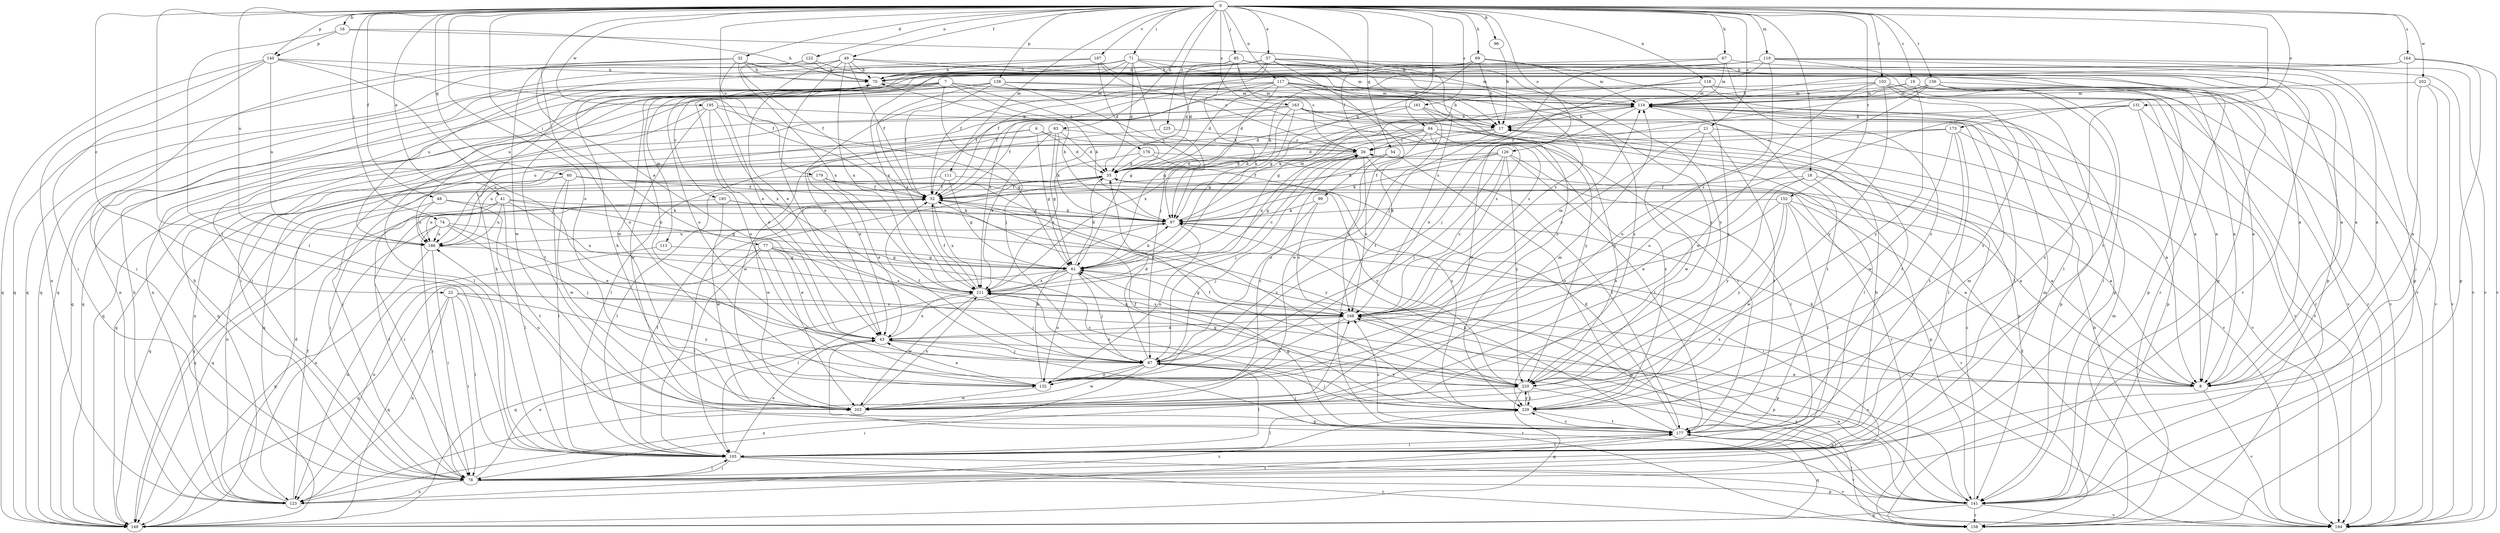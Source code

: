 strict digraph  {
0;
6;
7;
8;
16;
17;
18;
19;
21;
22;
26;
32;
35;
37;
41;
43;
48;
49;
52;
54;
60;
61;
63;
64;
67;
69;
70;
71;
74;
77;
78;
85;
87;
96;
97;
99;
103;
105;
110;
111;
113;
114;
117;
118;
122;
123;
126;
131;
132;
138;
140;
141;
149;
152;
156;
158;
161;
163;
164;
168;
173;
176;
177;
179;
186;
187;
193;
194;
195;
202;
203;
211;
220;
225;
229;
0 -> 16  [label=b];
0 -> 18  [label=c];
0 -> 19  [label=c];
0 -> 21  [label=c];
0 -> 22  [label=c];
0 -> 32  [label=d];
0 -> 37  [label=e];
0 -> 41  [label=e];
0 -> 43  [label=e];
0 -> 48  [label=f];
0 -> 49  [label=f];
0 -> 54  [label=g];
0 -> 60  [label=g];
0 -> 63  [label=h];
0 -> 64  [label=h];
0 -> 67  [label=h];
0 -> 69  [label=h];
0 -> 71  [label=i];
0 -> 74  [label=i];
0 -> 77  [label=i];
0 -> 85  [label=j];
0 -> 96  [label=k];
0 -> 99  [label=l];
0 -> 103  [label=l];
0 -> 105  [label=l];
0 -> 110  [label=m];
0 -> 111  [label=m];
0 -> 117  [label=n];
0 -> 118  [label=n];
0 -> 122  [label=n];
0 -> 126  [label=o];
0 -> 131  [label=o];
0 -> 132  [label=o];
0 -> 138  [label=p];
0 -> 140  [label=p];
0 -> 152  [label=r];
0 -> 156  [label=r];
0 -> 161  [label=s];
0 -> 163  [label=s];
0 -> 164  [label=s];
0 -> 173  [label=t];
0 -> 179  [label=u];
0 -> 186  [label=u];
0 -> 187  [label=v];
0 -> 195  [label=w];
0 -> 202  [label=w];
0 -> 225  [label=z];
6 -> 26  [label=c];
6 -> 35  [label=d];
6 -> 61  [label=g];
6 -> 149  [label=q];
6 -> 203  [label=w];
7 -> 78  [label=i];
7 -> 87  [label=j];
7 -> 97  [label=k];
7 -> 113  [label=m];
7 -> 114  [label=m];
7 -> 149  [label=q];
7 -> 168  [label=s];
7 -> 176  [label=t];
7 -> 177  [label=t];
7 -> 193  [label=v];
8 -> 97  [label=k];
8 -> 194  [label=v];
8 -> 211  [label=x];
16 -> 70  [label=h];
16 -> 105  [label=l];
16 -> 140  [label=p];
16 -> 168  [label=s];
17 -> 26  [label=c];
17 -> 35  [label=d];
17 -> 97  [label=k];
17 -> 141  [label=p];
18 -> 8  [label=a];
18 -> 52  [label=f];
18 -> 132  [label=o];
18 -> 141  [label=p];
18 -> 220  [label=y];
19 -> 8  [label=a];
19 -> 52  [label=f];
19 -> 114  [label=m];
19 -> 141  [label=p];
19 -> 220  [label=y];
21 -> 8  [label=a];
21 -> 26  [label=c];
21 -> 168  [label=s];
21 -> 177  [label=t];
21 -> 203  [label=w];
22 -> 78  [label=i];
22 -> 105  [label=l];
22 -> 123  [label=n];
22 -> 141  [label=p];
22 -> 149  [label=q];
22 -> 168  [label=s];
22 -> 220  [label=y];
26 -> 35  [label=d];
26 -> 52  [label=f];
26 -> 61  [label=g];
26 -> 87  [label=j];
26 -> 168  [label=s];
26 -> 177  [label=t];
32 -> 17  [label=b];
32 -> 43  [label=e];
32 -> 70  [label=h];
32 -> 78  [label=i];
32 -> 203  [label=w];
32 -> 211  [label=x];
32 -> 229  [label=z];
35 -> 52  [label=f];
35 -> 105  [label=l];
35 -> 203  [label=w];
37 -> 35  [label=d];
37 -> 70  [label=h];
37 -> 149  [label=q];
37 -> 158  [label=r];
37 -> 168  [label=s];
37 -> 177  [label=t];
37 -> 186  [label=u];
37 -> 211  [label=x];
37 -> 220  [label=y];
37 -> 229  [label=z];
41 -> 61  [label=g];
41 -> 78  [label=i];
41 -> 97  [label=k];
41 -> 105  [label=l];
41 -> 149  [label=q];
41 -> 186  [label=u];
41 -> 211  [label=x];
43 -> 87  [label=j];
43 -> 141  [label=p];
43 -> 158  [label=r];
43 -> 211  [label=x];
48 -> 97  [label=k];
48 -> 149  [label=q];
48 -> 177  [label=t];
48 -> 186  [label=u];
49 -> 8  [label=a];
49 -> 43  [label=e];
49 -> 52  [label=f];
49 -> 70  [label=h];
49 -> 87  [label=j];
49 -> 132  [label=o];
49 -> 149  [label=q];
49 -> 194  [label=v];
49 -> 211  [label=x];
52 -> 97  [label=k];
52 -> 105  [label=l];
52 -> 168  [label=s];
52 -> 211  [label=x];
54 -> 35  [label=d];
54 -> 168  [label=s];
54 -> 186  [label=u];
54 -> 229  [label=z];
60 -> 8  [label=a];
60 -> 52  [label=f];
60 -> 78  [label=i];
60 -> 105  [label=l];
60 -> 123  [label=n];
60 -> 203  [label=w];
60 -> 229  [label=z];
61 -> 35  [label=d];
61 -> 87  [label=j];
61 -> 97  [label=k];
61 -> 105  [label=l];
61 -> 132  [label=o];
61 -> 149  [label=q];
61 -> 211  [label=x];
63 -> 26  [label=c];
63 -> 35  [label=d];
63 -> 61  [label=g];
63 -> 78  [label=i];
63 -> 97  [label=k];
63 -> 105  [label=l];
63 -> 211  [label=x];
64 -> 26  [label=c];
64 -> 105  [label=l];
64 -> 123  [label=n];
64 -> 132  [label=o];
64 -> 149  [label=q];
64 -> 177  [label=t];
64 -> 194  [label=v];
64 -> 211  [label=x];
64 -> 229  [label=z];
67 -> 70  [label=h];
67 -> 87  [label=j];
67 -> 114  [label=m];
67 -> 194  [label=v];
67 -> 229  [label=z];
69 -> 17  [label=b];
69 -> 61  [label=g];
69 -> 70  [label=h];
69 -> 114  [label=m];
69 -> 132  [label=o];
69 -> 229  [label=z];
70 -> 114  [label=m];
70 -> 123  [label=n];
71 -> 8  [label=a];
71 -> 35  [label=d];
71 -> 52  [label=f];
71 -> 70  [label=h];
71 -> 87  [label=j];
71 -> 114  [label=m];
71 -> 132  [label=o];
71 -> 158  [label=r];
71 -> 186  [label=u];
71 -> 203  [label=w];
74 -> 43  [label=e];
74 -> 78  [label=i];
74 -> 87  [label=j];
74 -> 123  [label=n];
74 -> 186  [label=u];
74 -> 194  [label=v];
77 -> 43  [label=e];
77 -> 61  [label=g];
77 -> 105  [label=l];
77 -> 123  [label=n];
77 -> 168  [label=s];
77 -> 203  [label=w];
77 -> 229  [label=z];
78 -> 43  [label=e];
78 -> 52  [label=f];
78 -> 61  [label=g];
78 -> 70  [label=h];
78 -> 105  [label=l];
78 -> 114  [label=m];
78 -> 123  [label=n];
78 -> 141  [label=p];
85 -> 8  [label=a];
85 -> 26  [label=c];
85 -> 35  [label=d];
85 -> 70  [label=h];
85 -> 97  [label=k];
85 -> 141  [label=p];
85 -> 220  [label=y];
87 -> 8  [label=a];
87 -> 35  [label=d];
87 -> 52  [label=f];
87 -> 105  [label=l];
87 -> 123  [label=n];
87 -> 132  [label=o];
87 -> 203  [label=w];
87 -> 220  [label=y];
96 -> 17  [label=b];
97 -> 70  [label=h];
97 -> 78  [label=i];
97 -> 114  [label=m];
97 -> 132  [label=o];
97 -> 186  [label=u];
99 -> 87  [label=j];
99 -> 97  [label=k];
99 -> 168  [label=s];
103 -> 114  [label=m];
103 -> 123  [label=n];
103 -> 141  [label=p];
103 -> 158  [label=r];
103 -> 203  [label=w];
103 -> 220  [label=y];
103 -> 229  [label=z];
105 -> 17  [label=b];
105 -> 43  [label=e];
105 -> 52  [label=f];
105 -> 70  [label=h];
105 -> 78  [label=i];
105 -> 114  [label=m];
105 -> 158  [label=r];
105 -> 177  [label=t];
105 -> 194  [label=v];
110 -> 8  [label=a];
110 -> 52  [label=f];
110 -> 70  [label=h];
110 -> 97  [label=k];
110 -> 132  [label=o];
110 -> 141  [label=p];
110 -> 168  [label=s];
110 -> 177  [label=t];
110 -> 194  [label=v];
111 -> 8  [label=a];
111 -> 52  [label=f];
111 -> 61  [label=g];
111 -> 149  [label=q];
113 -> 61  [label=g];
113 -> 123  [label=n];
114 -> 17  [label=b];
114 -> 97  [label=k];
114 -> 105  [label=l];
114 -> 141  [label=p];
114 -> 177  [label=t];
114 -> 203  [label=w];
114 -> 211  [label=x];
117 -> 8  [label=a];
117 -> 17  [label=b];
117 -> 35  [label=d];
117 -> 52  [label=f];
117 -> 61  [label=g];
117 -> 114  [label=m];
117 -> 132  [label=o];
117 -> 168  [label=s];
117 -> 194  [label=v];
117 -> 211  [label=x];
118 -> 43  [label=e];
118 -> 61  [label=g];
118 -> 105  [label=l];
118 -> 114  [label=m];
118 -> 194  [label=v];
122 -> 52  [label=f];
122 -> 70  [label=h];
122 -> 141  [label=p];
122 -> 149  [label=q];
123 -> 35  [label=d];
123 -> 52  [label=f];
123 -> 70  [label=h];
123 -> 168  [label=s];
123 -> 177  [label=t];
123 -> 229  [label=z];
126 -> 35  [label=d];
126 -> 52  [label=f];
126 -> 87  [label=j];
126 -> 97  [label=k];
126 -> 105  [label=l];
126 -> 168  [label=s];
126 -> 177  [label=t];
126 -> 220  [label=y];
131 -> 17  [label=b];
131 -> 132  [label=o];
131 -> 141  [label=p];
131 -> 194  [label=v];
131 -> 229  [label=z];
132 -> 43  [label=e];
132 -> 97  [label=k];
132 -> 203  [label=w];
138 -> 8  [label=a];
138 -> 52  [label=f];
138 -> 61  [label=g];
138 -> 78  [label=i];
138 -> 114  [label=m];
138 -> 149  [label=q];
138 -> 211  [label=x];
140 -> 52  [label=f];
140 -> 70  [label=h];
140 -> 78  [label=i];
140 -> 87  [label=j];
140 -> 123  [label=n];
140 -> 149  [label=q];
140 -> 186  [label=u];
141 -> 26  [label=c];
141 -> 43  [label=e];
141 -> 149  [label=q];
141 -> 158  [label=r];
141 -> 168  [label=s];
141 -> 177  [label=t];
141 -> 194  [label=v];
152 -> 8  [label=a];
152 -> 43  [label=e];
152 -> 97  [label=k];
152 -> 105  [label=l];
152 -> 158  [label=r];
152 -> 203  [label=w];
152 -> 220  [label=y];
156 -> 8  [label=a];
156 -> 35  [label=d];
156 -> 78  [label=i];
156 -> 87  [label=j];
156 -> 114  [label=m];
156 -> 132  [label=o];
156 -> 158  [label=r];
156 -> 194  [label=v];
158 -> 114  [label=m];
158 -> 168  [label=s];
161 -> 17  [label=b];
161 -> 35  [label=d];
161 -> 149  [label=q];
161 -> 203  [label=w];
161 -> 220  [label=y];
163 -> 17  [label=b];
163 -> 52  [label=f];
163 -> 61  [label=g];
163 -> 97  [label=k];
163 -> 149  [label=q];
163 -> 177  [label=t];
163 -> 186  [label=u];
163 -> 194  [label=v];
163 -> 220  [label=y];
164 -> 17  [label=b];
164 -> 70  [label=h];
164 -> 78  [label=i];
164 -> 141  [label=p];
164 -> 194  [label=v];
168 -> 43  [label=e];
168 -> 61  [label=g];
168 -> 114  [label=m];
168 -> 132  [label=o];
168 -> 141  [label=p];
168 -> 211  [label=x];
173 -> 26  [label=c];
173 -> 105  [label=l];
173 -> 177  [label=t];
173 -> 186  [label=u];
173 -> 194  [label=v];
173 -> 203  [label=w];
176 -> 35  [label=d];
176 -> 158  [label=r];
176 -> 211  [label=x];
176 -> 229  [label=z];
177 -> 35  [label=d];
177 -> 61  [label=g];
177 -> 87  [label=j];
177 -> 97  [label=k];
177 -> 105  [label=l];
177 -> 149  [label=q];
177 -> 168  [label=s];
177 -> 194  [label=v];
177 -> 229  [label=z];
179 -> 43  [label=e];
179 -> 52  [label=f];
179 -> 149  [label=q];
179 -> 220  [label=y];
186 -> 61  [label=g];
186 -> 78  [label=i];
186 -> 149  [label=q];
187 -> 26  [label=c];
187 -> 35  [label=d];
187 -> 70  [label=h];
187 -> 114  [label=m];
187 -> 149  [label=q];
193 -> 97  [label=k];
193 -> 186  [label=u];
193 -> 203  [label=w];
193 -> 220  [label=y];
194 -> 17  [label=b];
194 -> 35  [label=d];
195 -> 17  [label=b];
195 -> 43  [label=e];
195 -> 61  [label=g];
195 -> 105  [label=l];
195 -> 203  [label=w];
195 -> 211  [label=x];
202 -> 8  [label=a];
202 -> 105  [label=l];
202 -> 114  [label=m];
202 -> 194  [label=v];
203 -> 26  [label=c];
203 -> 70  [label=h];
203 -> 114  [label=m];
203 -> 186  [label=u];
203 -> 211  [label=x];
211 -> 26  [label=c];
211 -> 52  [label=f];
211 -> 87  [label=j];
211 -> 149  [label=q];
211 -> 168  [label=s];
211 -> 203  [label=w];
220 -> 52  [label=f];
220 -> 61  [label=g];
220 -> 78  [label=i];
220 -> 141  [label=p];
220 -> 149  [label=q];
220 -> 211  [label=x];
220 -> 229  [label=z];
225 -> 26  [label=c];
225 -> 43  [label=e];
229 -> 52  [label=f];
229 -> 87  [label=j];
229 -> 105  [label=l];
229 -> 177  [label=t];
229 -> 220  [label=y];
}
